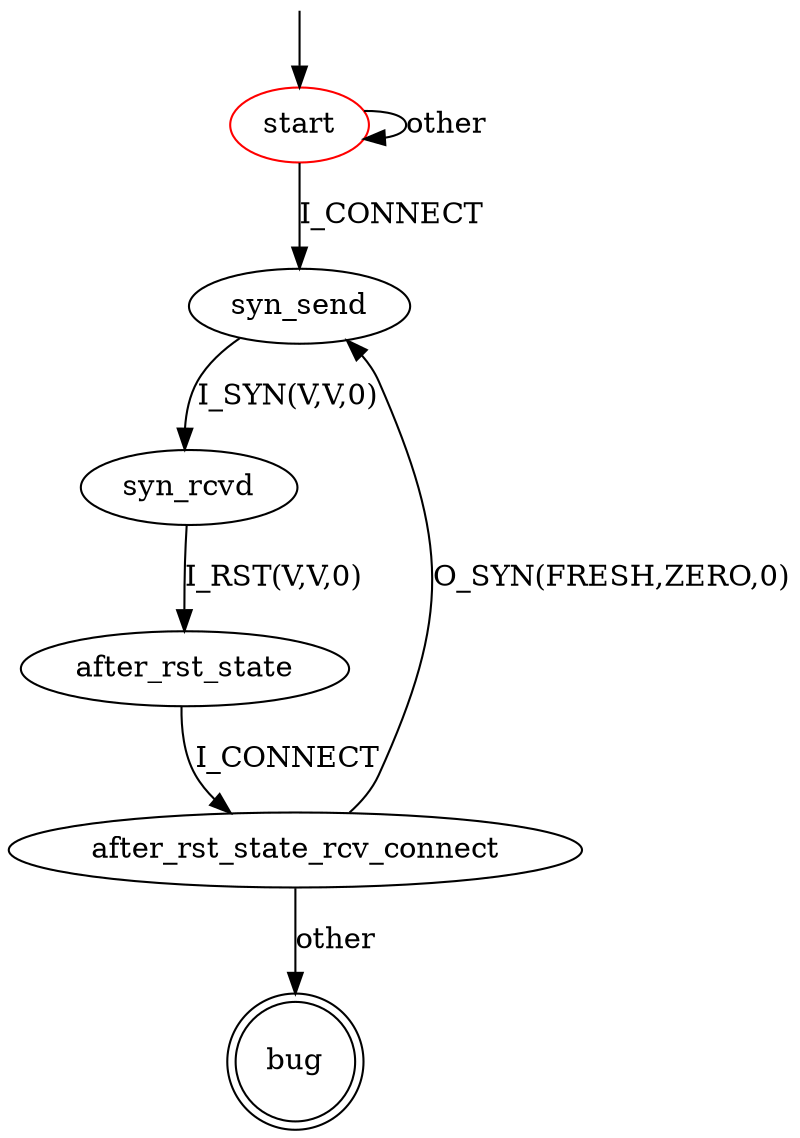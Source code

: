 digraph G {
label=""
start [color="red"]
bug [shape="doublecircle"]

start -> start [label="other"]
start -> syn_send [label="I_CONNECT"]
syn_send -> syn_rcvd [label="I_SYN(V,V,0)"]
syn_rcvd -> after_rst_state [label="I_RST(V,V,0)"]
after_rst_state -> after_rst_state_rcv_connect [label="I_CONNECT"]
after_rst_state_rcv_connect -> syn_send [label="O_SYN(FRESH,ZERO,0)"] 
after_rst_state_rcv_connect -> bug [label="other"]

__start0 [label="" shape="none" width="0" height="0"];
__start0 -> start;
}